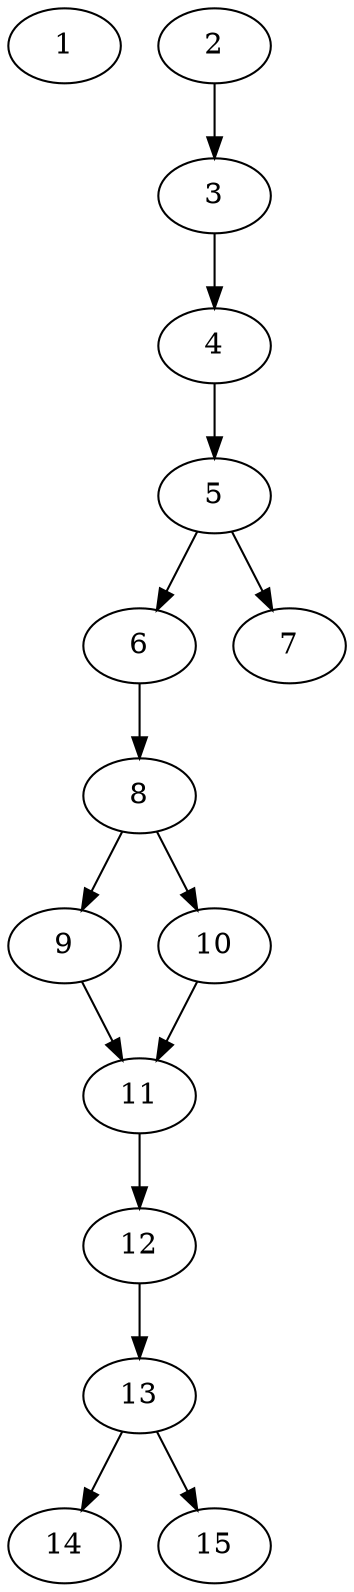 // DAG automatically generated by daggen at Thu Oct  3 13:59:26 2019
// ./daggen --dot -n 15 --ccr 0.3 --fat 0.3 --regular 0.7 --density 0.6 --mindata 5242880 --maxdata 52428800 
digraph G {
  1 [size="137547093", alpha="0.04", expect_size="41264128"] 
  2 [size="89890133", alpha="0.10", expect_size="26967040"] 
  2 -> 3 [size ="26967040"]
  3 [size="145250987", alpha="0.02", expect_size="43575296"] 
  3 -> 4 [size ="43575296"]
  4 [size="76663467", alpha="0.02", expect_size="22999040"] 
  4 -> 5 [size ="22999040"]
  5 [size="127685973", alpha="0.03", expect_size="38305792"] 
  5 -> 6 [size ="38305792"]
  5 -> 7 [size ="38305792"]
  6 [size="136816640", alpha="0.05", expect_size="41044992"] 
  6 -> 8 [size ="41044992"]
  7 [size="82541227", alpha="0.15", expect_size="24762368"] 
  8 [size="140462080", alpha="0.19", expect_size="42138624"] 
  8 -> 9 [size ="42138624"]
  8 -> 10 [size ="42138624"]
  9 [size="136785920", alpha="0.15", expect_size="41035776"] 
  9 -> 11 [size ="41035776"]
  10 [size="141038933", alpha="0.01", expect_size="42311680"] 
  10 -> 11 [size ="42311680"]
  11 [size="64474453", alpha="0.12", expect_size="19342336"] 
  11 -> 12 [size ="19342336"]
  12 [size="95914667", alpha="0.05", expect_size="28774400"] 
  12 -> 13 [size ="28774400"]
  13 [size="172970667", alpha="0.04", expect_size="51891200"] 
  13 -> 14 [size ="51891200"]
  13 -> 15 [size ="51891200"]
  14 [size="29839360", alpha="0.00", expect_size="8951808"] 
  15 [size="47144960", alpha="0.00", expect_size="14143488"] 
}
